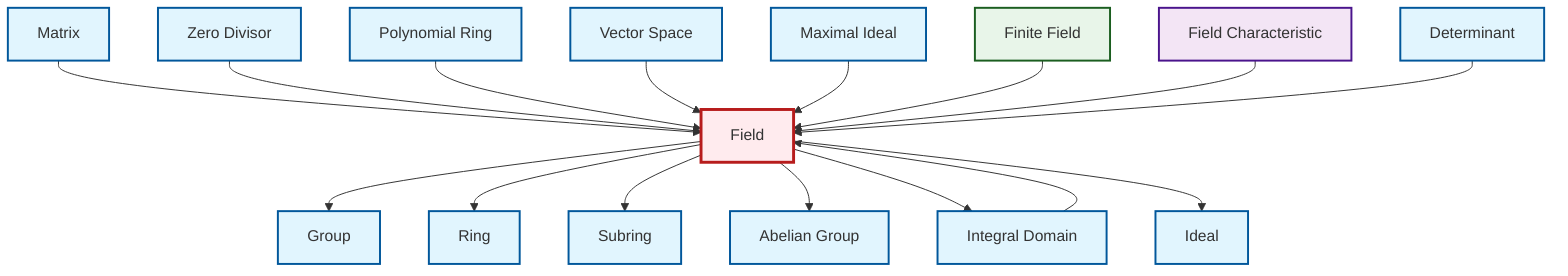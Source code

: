 graph TD
    classDef definition fill:#e1f5fe,stroke:#01579b,stroke-width:2px
    classDef theorem fill:#f3e5f5,stroke:#4a148c,stroke-width:2px
    classDef axiom fill:#fff3e0,stroke:#e65100,stroke-width:2px
    classDef example fill:#e8f5e9,stroke:#1b5e20,stroke-width:2px
    classDef current fill:#ffebee,stroke:#b71c1c,stroke-width:3px
    def-abelian-group["Abelian Group"]:::definition
    def-field["Field"]:::definition
    def-vector-space["Vector Space"]:::definition
    def-group["Group"]:::definition
    thm-field-characteristic["Field Characteristic"]:::theorem
    def-ideal["Ideal"]:::definition
    def-ring["Ring"]:::definition
    def-matrix["Matrix"]:::definition
    ex-finite-field["Finite Field"]:::example
    def-integral-domain["Integral Domain"]:::definition
    def-maximal-ideal["Maximal Ideal"]:::definition
    def-subring["Subring"]:::definition
    def-zero-divisor["Zero Divisor"]:::definition
    def-polynomial-ring["Polynomial Ring"]:::definition
    def-determinant["Determinant"]:::definition
    def-field --> def-group
    def-field --> def-ring
    def-matrix --> def-field
    def-zero-divisor --> def-field
    def-integral-domain --> def-field
    def-polynomial-ring --> def-field
    def-vector-space --> def-field
    def-maximal-ideal --> def-field
    ex-finite-field --> def-field
    thm-field-characteristic --> def-field
    def-determinant --> def-field
    def-field --> def-subring
    def-field --> def-abelian-group
    def-field --> def-integral-domain
    def-field --> def-ideal
    class def-field current